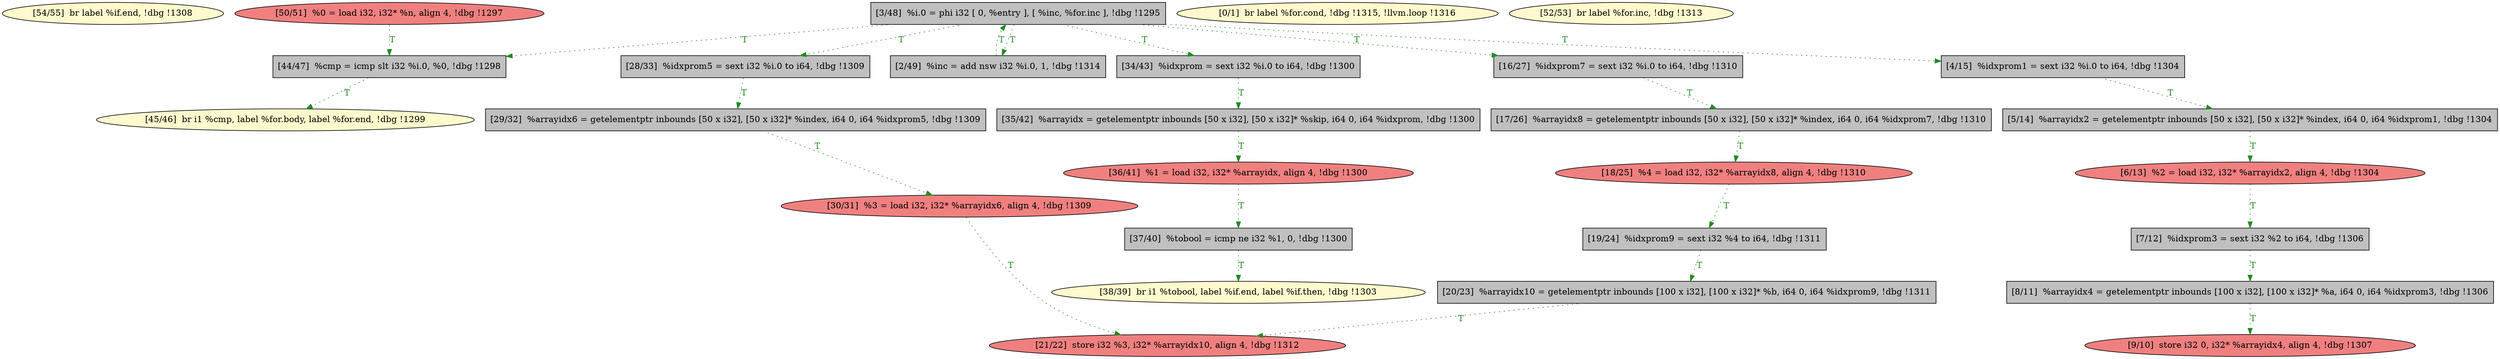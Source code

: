 
digraph G {


node249 [fillcolor=lemonchiffon,label="[54/55]  br label %if.end, !dbg !1308",shape=ellipse,style=filled ]
node247 [fillcolor=grey,label="[28/33]  %idxprom5 = sext i32 %i.0 to i64, !dbg !1309",shape=rectangle,style=filled ]
node245 [fillcolor=grey,label="[8/11]  %arrayidx4 = getelementptr inbounds [100 x i32], [100 x i32]* %a, i64 0, i64 %idxprom3, !dbg !1306",shape=rectangle,style=filled ]
node243 [fillcolor=grey,label="[5/14]  %arrayidx2 = getelementptr inbounds [50 x i32], [50 x i32]* %index, i64 0, i64 %idxprom1, !dbg !1304",shape=rectangle,style=filled ]
node242 [fillcolor=lightcoral,label="[36/41]  %1 = load i32, i32* %arrayidx, align 4, !dbg !1300",shape=ellipse,style=filled ]
node241 [fillcolor=grey,label="[7/12]  %idxprom3 = sext i32 %2 to i64, !dbg !1306",shape=rectangle,style=filled ]
node240 [fillcolor=lemonchiffon,label="[38/39]  br i1 %tobool, label %if.end, label %if.then, !dbg !1303",shape=ellipse,style=filled ]
node244 [fillcolor=grey,label="[4/15]  %idxprom1 = sext i32 %i.0 to i64, !dbg !1304",shape=rectangle,style=filled ]
node238 [fillcolor=lightcoral,label="[50/51]  %0 = load i32, i32* %n, align 4, !dbg !1297",shape=ellipse,style=filled ]
node227 [fillcolor=grey,label="[17/26]  %arrayidx8 = getelementptr inbounds [50 x i32], [50 x i32]* %index, i64 0, i64 %idxprom7, !dbg !1310",shape=rectangle,style=filled ]
node225 [fillcolor=grey,label="[19/24]  %idxprom9 = sext i32 %4 to i64, !dbg !1311",shape=rectangle,style=filled ]
node248 [fillcolor=lightcoral,label="[9/10]  store i32 0, i32* %arrayidx4, align 4, !dbg !1307",shape=ellipse,style=filled ]
node234 [fillcolor=grey,label="[3/48]  %i.0 = phi i32 [ 0, %entry ], [ %inc, %for.inc ], !dbg !1295",shape=rectangle,style=filled ]
node239 [fillcolor=grey,label="[37/40]  %tobool = icmp ne i32 %1, 0, !dbg !1300",shape=rectangle,style=filled ]
node236 [fillcolor=grey,label="[44/47]  %cmp = icmp slt i32 %i.0, %0, !dbg !1298",shape=rectangle,style=filled ]
node226 [fillcolor=lightcoral,label="[18/25]  %4 = load i32, i32* %arrayidx8, align 4, !dbg !1310",shape=ellipse,style=filled ]
node229 [fillcolor=grey,label="[16/27]  %idxprom7 = sext i32 %i.0 to i64, !dbg !1310",shape=rectangle,style=filled ]
node224 [fillcolor=lightcoral,label="[21/22]  store i32 %3, i32* %arrayidx10, align 4, !dbg !1312",shape=ellipse,style=filled ]
node222 [fillcolor=lemonchiffon,label="[0/1]  br label %for.cond, !dbg !1315, !llvm.loop !1316",shape=ellipse,style=filled ]
node231 [fillcolor=grey,label="[35/42]  %arrayidx = getelementptr inbounds [50 x i32], [50 x i32]* %skip, i64 0, i64 %idxprom, !dbg !1300",shape=rectangle,style=filled ]
node223 [fillcolor=grey,label="[2/49]  %inc = add nsw i32 %i.0, 1, !dbg !1314",shape=rectangle,style=filled ]
node230 [fillcolor=lightcoral,label="[30/31]  %3 = load i32, i32* %arrayidx6, align 4, !dbg !1309",shape=ellipse,style=filled ]
node232 [fillcolor=lightcoral,label="[6/13]  %2 = load i32, i32* %arrayidx2, align 4, !dbg !1304",shape=ellipse,style=filled ]
node246 [fillcolor=lemonchiffon,label="[52/53]  br label %for.inc, !dbg !1313",shape=ellipse,style=filled ]
node233 [fillcolor=lemonchiffon,label="[45/46]  br i1 %cmp, label %for.body, label %for.end, !dbg !1299",shape=ellipse,style=filled ]
node235 [fillcolor=grey,label="[34/43]  %idxprom = sext i32 %i.0 to i64, !dbg !1300",shape=rectangle,style=filled ]
node228 [fillcolor=grey,label="[20/23]  %arrayidx10 = getelementptr inbounds [100 x i32], [100 x i32]* %b, i64 0, i64 %idxprom9, !dbg !1311",shape=rectangle,style=filled ]
node237 [fillcolor=grey,label="[29/32]  %arrayidx6 = getelementptr inbounds [50 x i32], [50 x i32]* %index, i64 0, i64 %idxprom5, !dbg !1309",shape=rectangle,style=filled ]

node234->node236 [style=dotted,color=forestgreen,label="T",fontcolor=forestgreen ]
node234->node247 [style=dotted,color=forestgreen,label="T",fontcolor=forestgreen ]
node228->node224 [style=dotted,color=forestgreen,label="T",fontcolor=forestgreen ]
node232->node241 [style=dotted,color=forestgreen,label="T",fontcolor=forestgreen ]
node234->node235 [style=dotted,color=forestgreen,label="T",fontcolor=forestgreen ]
node247->node237 [style=dotted,color=forestgreen,label="T",fontcolor=forestgreen ]
node234->node244 [style=dotted,color=forestgreen,label="T",fontcolor=forestgreen ]
node235->node231 [style=dotted,color=forestgreen,label="T",fontcolor=forestgreen ]
node234->node223 [style=dotted,color=forestgreen,label="T",fontcolor=forestgreen ]
node237->node230 [style=dotted,color=forestgreen,label="T",fontcolor=forestgreen ]
node241->node245 [style=dotted,color=forestgreen,label="T",fontcolor=forestgreen ]
node239->node240 [style=dotted,color=forestgreen,label="T",fontcolor=forestgreen ]
node243->node232 [style=dotted,color=forestgreen,label="T",fontcolor=forestgreen ]
node242->node239 [style=dotted,color=forestgreen,label="T",fontcolor=forestgreen ]
node231->node242 [style=dotted,color=forestgreen,label="T",fontcolor=forestgreen ]
node223->node234 [style=dotted,color=forestgreen,label="T",fontcolor=forestgreen ]
node234->node229 [style=dotted,color=forestgreen,label="T",fontcolor=forestgreen ]
node245->node248 [style=dotted,color=forestgreen,label="T",fontcolor=forestgreen ]
node225->node228 [style=dotted,color=forestgreen,label="T",fontcolor=forestgreen ]
node238->node236 [style=dotted,color=forestgreen,label="T",fontcolor=forestgreen ]
node227->node226 [style=dotted,color=forestgreen,label="T",fontcolor=forestgreen ]
node244->node243 [style=dotted,color=forestgreen,label="T",fontcolor=forestgreen ]
node236->node233 [style=dotted,color=forestgreen,label="T",fontcolor=forestgreen ]
node229->node227 [style=dotted,color=forestgreen,label="T",fontcolor=forestgreen ]
node230->node224 [style=dotted,color=forestgreen,label="T",fontcolor=forestgreen ]
node226->node225 [style=dotted,color=forestgreen,label="T",fontcolor=forestgreen ]


}
